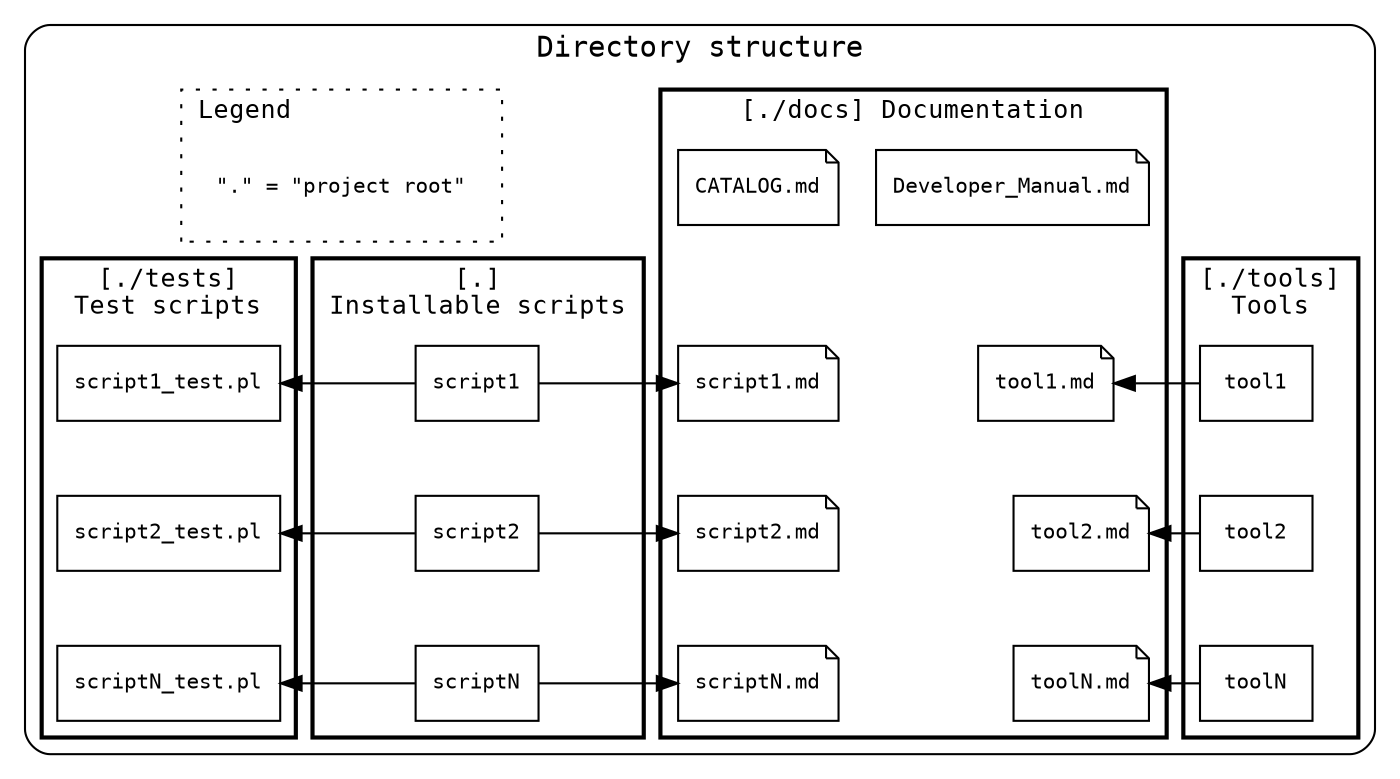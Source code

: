 // File: docs/README_dir_struct.dot
// Author: tomyama
// Purpose: Directory structure diagram

digraph physical_directory_structure {
    newrank=true
    constraint=false

    // 全体に等幅フォントを適用
    //   ex) "monospace", "Courier", "Courier New", "Consolas", "Monaco"
    graph [fontname="monospace"]
    node  [fontname="monospace", fontsize=10]
    edge  [fontname="monospace"]

    // 図全体を囲うクラスタ
    subgraph cluster_all {

        label = "Directory structure"
        style = "rounded"   // 角を丸くする
        color = "black"     // 枠線の色
        penwidth = 1        // 枠線の太さ

        // ツール
        subgraph cluster_tools {
            label = "[./tools]\nTools"
            style = "solid"
            penwidth = 2        // 枠線の太さ
            fontsize=12
            {
                edge [style=invis];
                tool1 -> tool2 -> toolN
            }
            tool1 [shape=box, label="tool1"]
            tool2 [shape=box, label="tool2"]
            toolN [shape=box, label="toolN"]
            //rank=same
        }

        // ドキュメント
        subgraph cluster_script_doc {
            label = "[./docs] Documentation"
            style = "solid"
            penwidth = 2        // 枠線の太さ
            fontsize=12
            {
                edge [style=invis];
                all_catalog -> script1_doc -> script2_doc -> scriptN_doc
                dev_manual -> tool1_doc -> tool2_doc -> toolN_doc
                script1_doc -> tool1_doc
            }
            all_catalog [shape=note, label="CATALOG.md"]
            script1_doc [shape=note, label="script1.md"]
            script2_doc [shape=note, label="script2.md"]
            scriptN_doc [shape=note, label="scriptN.md"]
            dev_manual [shape=note, label="Developer_Manual.md" ]
            tool1_doc [shape=note, label="tool1.md"]
            tool2_doc [shape=note, label="tool2.md"]
            toolN_doc [shape=note, label="toolN.md"]
        }

        // スクリプト本体
        subgraph cluster_installable_scripts {
            label = "[.]\nInstallable scripts"
            style = "solid"
            penwidth = 2        // 枠線の太さ
            fontsize=12
            {
                edge [style=invis];
                script1 -> script2 -> scriptN
            }
            script1 [shape=box, label="script1"]
            script2 [shape=box, label="script2"]
            scriptN [shape=box, label="scriptN"]
        }

        // テスト用スクリプト
        subgraph cluster_test_scripts {
            label = "[./tests]\nTest scripts"
            style = "solid"
            penwidth = 2        // 枠線の太さ
            fontsize=12
            {
                edge [style=invis];
                script1_test -> script2_test -> scriptN_test
            }
            script1_test [shape=box, label="script1_test.pl"]
            script2_test [shape=box, label="script2_test.pl"]
            scriptN_test [shape=box, label="scriptN_test.pl"]
        }

        // 凡例（サブグラフとして追加）
        subgraph cluster_legend {
            label = "Legend"
            labeljust = l   // ← ラベルを左寄せにする
            fontsize=12
            style=dotted
            dot_meaning [shape=plaintext, label="\".\" = \"project root\""]
        }

        {rank=same; script1_doc; script1; script1_test; tool1_doc; tool1}
        {rank=same; script2_doc; script2; script2_test; tool2_doc; tool2}
        {rank=same; scriptN_doc; scriptN; scriptN_test; toolN_doc; toolN}

        // スクリプトとドキュメントの関係
        script1 -> script1_doc
        script2 -> script2_doc
        scriptN -> scriptN_doc

        // スクリプトとテスト用スクリプトの関係
        script1 -> script1_test
        script2 -> script2_test
        scriptN -> scriptN_test

        // ツールとドキュメントの関係
        tool1 -> tool1_doc
        tool2 -> tool2_doc
        toolN -> toolN_doc
    }
}
